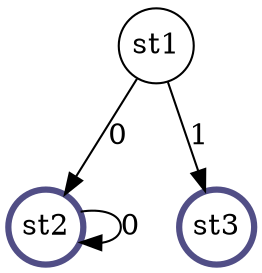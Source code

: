 digraph  {
	node [fixedsize=true,
		height=0.5,
		shape=circle,
		width=0.5
	];
	st2	 [color="#514e86",
		style="setlinewidth(3)"];
	st1 -> st2	 [label=0];
	st3	 [color="#514e86",
		style="setlinewidth(3)"];
	st1 -> st3	 [label=1];
	st2 -> st2	 [label=0];
}
